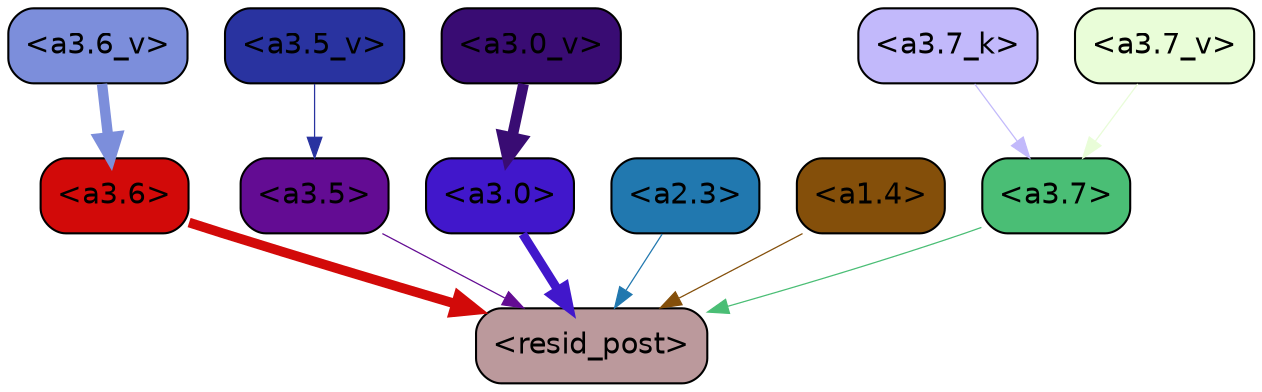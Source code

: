 strict digraph "" {
	graph [bgcolor=transparent,
		layout=dot,
		overlap=false,
		splines=true
	];
	"<a3.7>"	[color=black,
		fillcolor="#4abe75",
		fontname=Helvetica,
		shape=box,
		style="filled, rounded"];
	"<resid_post>"	[color=black,
		fillcolor="#bb999c",
		fontname=Helvetica,
		shape=box,
		style="filled, rounded"];
	"<a3.7>" -> "<resid_post>"	[color="#4abe75",
		penwidth=0.6];
	"<a3.6>"	[color=black,
		fillcolor="#d20a09",
		fontname=Helvetica,
		shape=box,
		style="filled, rounded"];
	"<a3.6>" -> "<resid_post>"	[color="#d20a09",
		penwidth=4.646730065345764];
	"<a3.5>"	[color=black,
		fillcolor="#630c93",
		fontname=Helvetica,
		shape=box,
		style="filled, rounded"];
	"<a3.5>" -> "<resid_post>"	[color="#630c93",
		penwidth=0.6];
	"<a3.0>"	[color=black,
		fillcolor="#4117cb",
		fontname=Helvetica,
		shape=box,
		style="filled, rounded"];
	"<a3.0>" -> "<resid_post>"	[color="#4117cb",
		penwidth=4.323132634162903];
	"<a2.3>"	[color=black,
		fillcolor="#2178af",
		fontname=Helvetica,
		shape=box,
		style="filled, rounded"];
	"<a2.3>" -> "<resid_post>"	[color="#2178af",
		penwidth=0.6];
	"<a1.4>"	[color=black,
		fillcolor="#844f0a",
		fontname=Helvetica,
		shape=box,
		style="filled, rounded"];
	"<a1.4>" -> "<resid_post>"	[color="#844f0a",
		penwidth=0.6];
	"<a3.7_k>"	[color=black,
		fillcolor="#c2b9fb",
		fontname=Helvetica,
		shape=box,
		style="filled, rounded"];
	"<a3.7_k>" -> "<a3.7>"	[color="#c2b9fb",
		penwidth=0.6];
	"<a3.7_v>"	[color=black,
		fillcolor="#e9fdd8",
		fontname=Helvetica,
		shape=box,
		style="filled, rounded"];
	"<a3.7_v>" -> "<a3.7>"	[color="#e9fdd8",
		penwidth=0.6];
	"<a3.6_v>"	[color=black,
		fillcolor="#7c8edb",
		fontname=Helvetica,
		shape=box,
		style="filled, rounded"];
	"<a3.6_v>" -> "<a3.6>"	[color="#7c8edb",
		penwidth=5.002329230308533];
	"<a3.5_v>"	[color=black,
		fillcolor="#2933a0",
		fontname=Helvetica,
		shape=box,
		style="filled, rounded"];
	"<a3.5_v>" -> "<a3.5>"	[color="#2933a0",
		penwidth=0.6];
	"<a3.0_v>"	[color=black,
		fillcolor="#390c73",
		fontname=Helvetica,
		shape=box,
		style="filled, rounded"];
	"<a3.0_v>" -> "<a3.0>"	[color="#390c73",
		penwidth=5.188832879066467];
}
